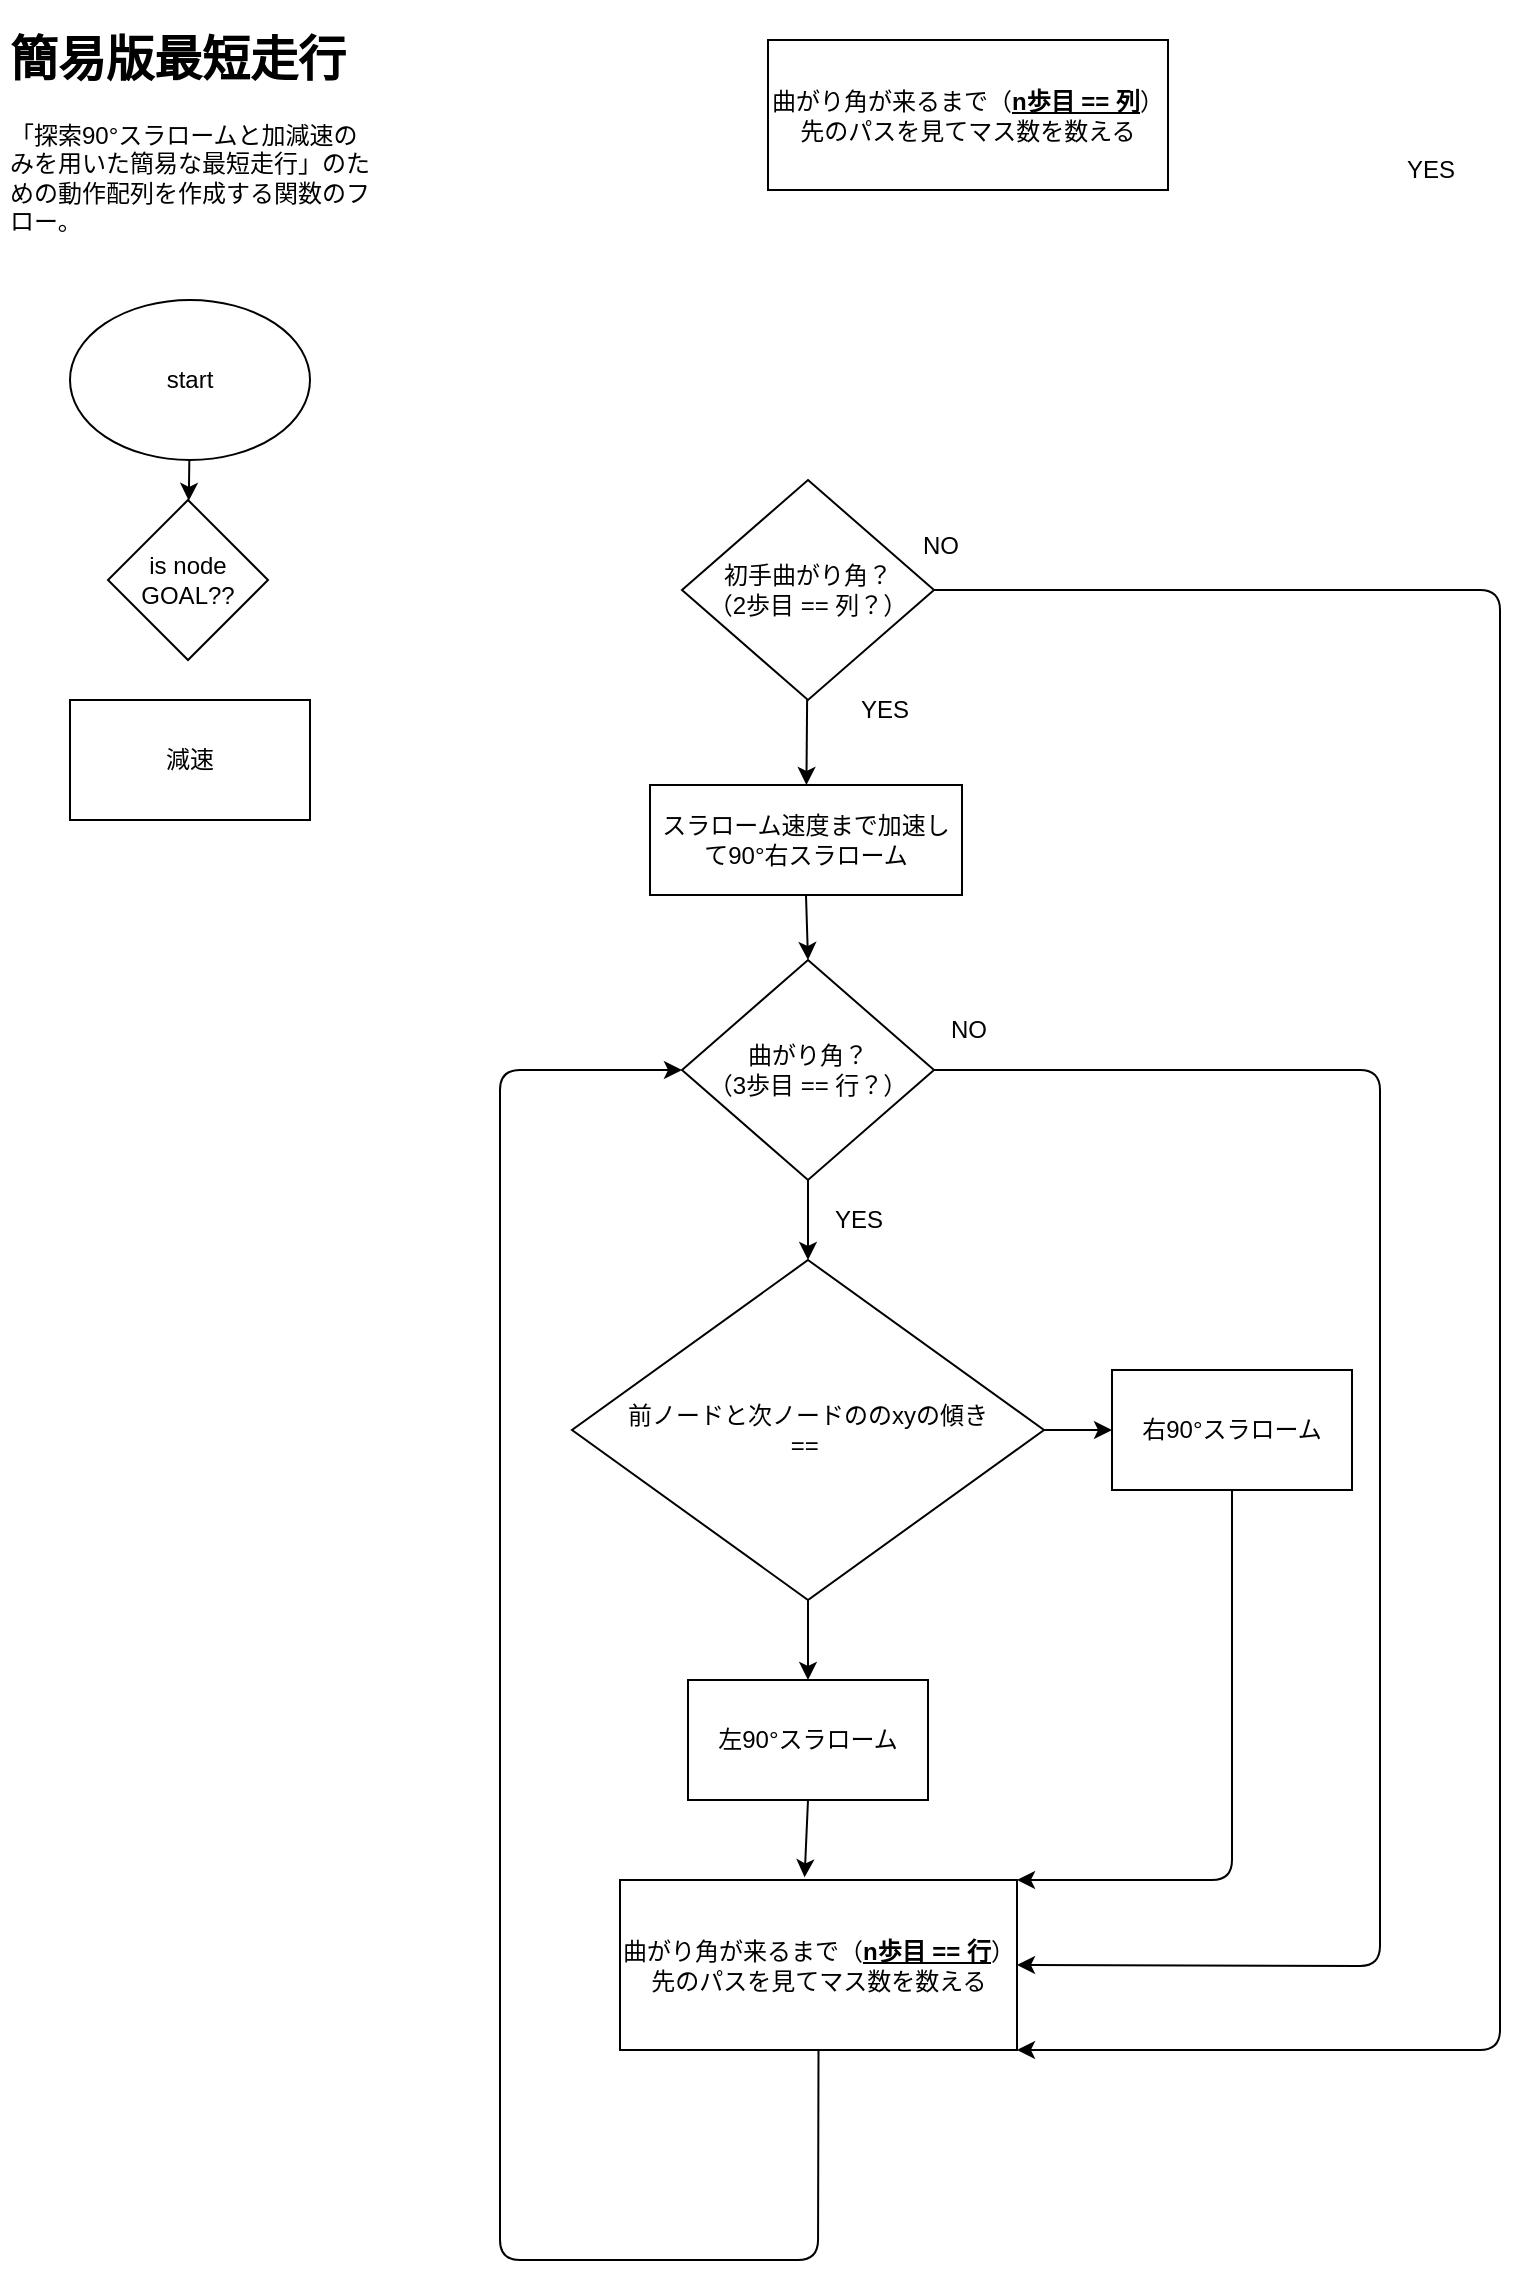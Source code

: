 <mxfile version="20.4.1" type="embed">
    <diagram id="c2gmq8aP_JKwdDlsIQsd" name="ページ1">
        <mxGraphModel dx="1294" dy="617" grid="1" gridSize="10" guides="1" tooltips="1" connect="1" arrows="1" fold="1" page="1" pageScale="1" pageWidth="827" pageHeight="1169" math="0" shadow="0">
            <root>
                <mxCell id="0"/>
                <mxCell id="1" parent="0"/>
                <mxCell id="53" value="" style="edgeStyle=none;html=1;" parent="1" source="2" target="52" edge="1">
                    <mxGeometry relative="1" as="geometry"/>
                </mxCell>
                <mxCell id="2" value="start" style="ellipse;whiteSpace=wrap;html=1;" parent="1" vertex="1">
                    <mxGeometry x="45" y="150" width="120" height="80" as="geometry"/>
                </mxCell>
                <mxCell id="7" value="" style="edgeStyle=none;html=1;" parent="1" source="4" target="6" edge="1">
                    <mxGeometry relative="1" as="geometry"/>
                </mxCell>
                <mxCell id="49" style="edgeStyle=none;html=1;exitX=1;exitY=0.5;exitDx=0;exitDy=0;entryX=1;entryY=1;entryDx=0;entryDy=0;" parent="1" source="4" target="10" edge="1">
                    <mxGeometry relative="1" as="geometry">
                        <mxPoint x="790" y="520.0" as="targetPoint"/>
                        <Array as="points">
                            <mxPoint x="760" y="295"/>
                            <mxPoint x="760" y="1025"/>
                        </Array>
                    </mxGeometry>
                </mxCell>
                <mxCell id="4" value="初手曲がり角？&lt;br&gt;（2歩目 == 列？）" style="rhombus;whiteSpace=wrap;html=1;" parent="1" vertex="1">
                    <mxGeometry x="351" y="240" width="126" height="110" as="geometry"/>
                </mxCell>
                <mxCell id="9" style="edgeStyle=none;html=1;exitX=0.5;exitY=1;exitDx=0;exitDy=0;entryX=0.5;entryY=0;entryDx=0;entryDy=0;" parent="1" source="6" target="8" edge="1">
                    <mxGeometry relative="1" as="geometry"/>
                </mxCell>
                <mxCell id="6" value="スラローム速度まで加速して90°右スラローム" style="whiteSpace=wrap;html=1;" parent="1" vertex="1">
                    <mxGeometry x="335" y="392.5" width="156" height="55" as="geometry"/>
                </mxCell>
                <mxCell id="33" style="edgeStyle=none;html=1;exitX=0.5;exitY=1;exitDx=0;exitDy=0;entryX=0.5;entryY=0;entryDx=0;entryDy=0;" parent="1" source="8" target="14" edge="1">
                    <mxGeometry relative="1" as="geometry"/>
                </mxCell>
                <mxCell id="42" style="edgeStyle=none;html=1;exitX=1;exitY=0.5;exitDx=0;exitDy=0;entryX=1;entryY=0.5;entryDx=0;entryDy=0;" parent="1" source="8" target="10" edge="1">
                    <mxGeometry relative="1" as="geometry">
                        <Array as="points">
                            <mxPoint x="700" y="535"/>
                            <mxPoint x="700" y="983"/>
                        </Array>
                    </mxGeometry>
                </mxCell>
                <mxCell id="8" value="曲がり角？&lt;br&gt;（3歩目 == 行？）" style="rhombus;whiteSpace=wrap;html=1;" parent="1" vertex="1">
                    <mxGeometry x="351" y="480" width="126" height="110" as="geometry"/>
                </mxCell>
                <mxCell id="50" style="edgeStyle=none;html=1;exitX=0.5;exitY=1;exitDx=0;exitDy=0;entryX=0;entryY=0.5;entryDx=0;entryDy=0;" parent="1" source="10" target="8" edge="1">
                    <mxGeometry relative="1" as="geometry">
                        <Array as="points">
                            <mxPoint x="419" y="1130"/>
                            <mxPoint x="260" y="1130"/>
                            <mxPoint x="260" y="535"/>
                        </Array>
                    </mxGeometry>
                </mxCell>
                <mxCell id="10" value="曲がり角が来るまで（&lt;u&gt;&lt;b&gt;n歩目 == 行&lt;/b&gt;&lt;/u&gt;）&lt;br&gt;先のパスを見てマス数を数える" style="whiteSpace=wrap;html=1;" parent="1" vertex="1">
                    <mxGeometry x="320" y="940" width="198.5" height="85" as="geometry"/>
                </mxCell>
                <mxCell id="37" style="edgeStyle=none;html=1;exitX=0.5;exitY=1;exitDx=0;exitDy=0;entryX=0.5;entryY=0;entryDx=0;entryDy=0;" parent="1" source="14" target="36" edge="1">
                    <mxGeometry relative="1" as="geometry"/>
                </mxCell>
                <mxCell id="38" style="edgeStyle=none;html=1;exitX=1;exitY=0.5;exitDx=0;exitDy=0;" parent="1" source="14" target="35" edge="1">
                    <mxGeometry relative="1" as="geometry"/>
                </mxCell>
                <mxCell id="14" value="前ノードと次ノードののxyの傾き&lt;br&gt;==&amp;nbsp;" style="rhombus;whiteSpace=wrap;html=1;" parent="1" vertex="1">
                    <mxGeometry x="296" y="630" width="236" height="170" as="geometry"/>
                </mxCell>
                <mxCell id="18" value="YES" style="text;html=1;resizable=0;autosize=1;align=center;verticalAlign=middle;points=[];fillColor=none;strokeColor=none;rounded=0;" parent="1" vertex="1">
                    <mxGeometry x="427" y="340" width="50" height="30" as="geometry"/>
                </mxCell>
                <mxCell id="22" value="YES" style="text;html=1;resizable=0;autosize=1;align=center;verticalAlign=middle;points=[];fillColor=none;strokeColor=none;rounded=0;" parent="1" vertex="1">
                    <mxGeometry x="414" y="595" width="50" height="30" as="geometry"/>
                </mxCell>
                <mxCell id="23" value="NO" style="text;html=1;resizable=0;autosize=1;align=center;verticalAlign=middle;points=[];fillColor=none;strokeColor=none;rounded=0;" parent="1" vertex="1">
                    <mxGeometry x="460" y="257.5" width="40" height="30" as="geometry"/>
                </mxCell>
                <mxCell id="24" value="曲がり角が来るまで（&lt;u&gt;&lt;b&gt;n歩目 == 列&lt;/b&gt;&lt;/u&gt;）&lt;br&gt;先のパスを見てマス数を数える" style="whiteSpace=wrap;html=1;" parent="1" vertex="1">
                    <mxGeometry x="394" y="20" width="200" height="75" as="geometry"/>
                </mxCell>
                <mxCell id="26" value="NO" style="text;html=1;resizable=0;autosize=1;align=center;verticalAlign=middle;points=[];fillColor=none;strokeColor=none;rounded=0;" parent="1" vertex="1">
                    <mxGeometry x="474" y="500" width="40" height="30" as="geometry"/>
                </mxCell>
                <mxCell id="29" value="YES" style="text;html=1;resizable=0;autosize=1;align=center;verticalAlign=middle;points=[];fillColor=none;strokeColor=none;rounded=0;" parent="1" vertex="1">
                    <mxGeometry x="700" y="70" width="50" height="30" as="geometry"/>
                </mxCell>
                <mxCell id="47" style="edgeStyle=none;html=1;exitX=0.5;exitY=1;exitDx=0;exitDy=0;entryX=1;entryY=0;entryDx=0;entryDy=0;" parent="1" source="35" target="10" edge="1">
                    <mxGeometry relative="1" as="geometry">
                        <mxPoint x="520" y="940" as="targetPoint"/>
                        <Array as="points">
                            <mxPoint x="626" y="940"/>
                        </Array>
                    </mxGeometry>
                </mxCell>
                <mxCell id="35" value="右90°スラローム" style="rounded=0;whiteSpace=wrap;html=1;" parent="1" vertex="1">
                    <mxGeometry x="566" y="685" width="120" height="60" as="geometry"/>
                </mxCell>
                <mxCell id="46" style="edgeStyle=none;html=1;exitX=0.5;exitY=1;exitDx=0;exitDy=0;entryX=0.465;entryY=-0.016;entryDx=0;entryDy=0;entryPerimeter=0;" parent="1" source="36" target="10" edge="1">
                    <mxGeometry relative="1" as="geometry"/>
                </mxCell>
                <mxCell id="36" value="左90°スラローム" style="rounded=0;whiteSpace=wrap;html=1;" parent="1" vertex="1">
                    <mxGeometry x="354" y="840" width="120" height="60" as="geometry"/>
                </mxCell>
                <mxCell id="41" value="&lt;h1&gt;簡易版最短走行&lt;/h1&gt;&lt;p&gt;「探索90°スラロームと加減速のみを用いた簡易な最短走行」のための動作配列を作成する関数のフロー。&lt;/p&gt;" style="text;html=1;strokeColor=none;fillColor=none;spacing=5;spacingTop=-20;whiteSpace=wrap;overflow=hidden;rounded=0;" parent="1" vertex="1">
                    <mxGeometry x="10" y="10" width="190" height="120" as="geometry"/>
                </mxCell>
                <mxCell id="52" value="is node GOAL??" style="rhombus;whiteSpace=wrap;html=1;" parent="1" vertex="1">
                    <mxGeometry x="64" y="250" width="80" height="80" as="geometry"/>
                </mxCell>
                <mxCell id="54" value="減速" style="rounded=0;whiteSpace=wrap;html=1;" parent="1" vertex="1">
                    <mxGeometry x="45" y="350" width="120" height="60" as="geometry"/>
                </mxCell>
            </root>
        </mxGraphModel>
    </diagram>
</mxfile>